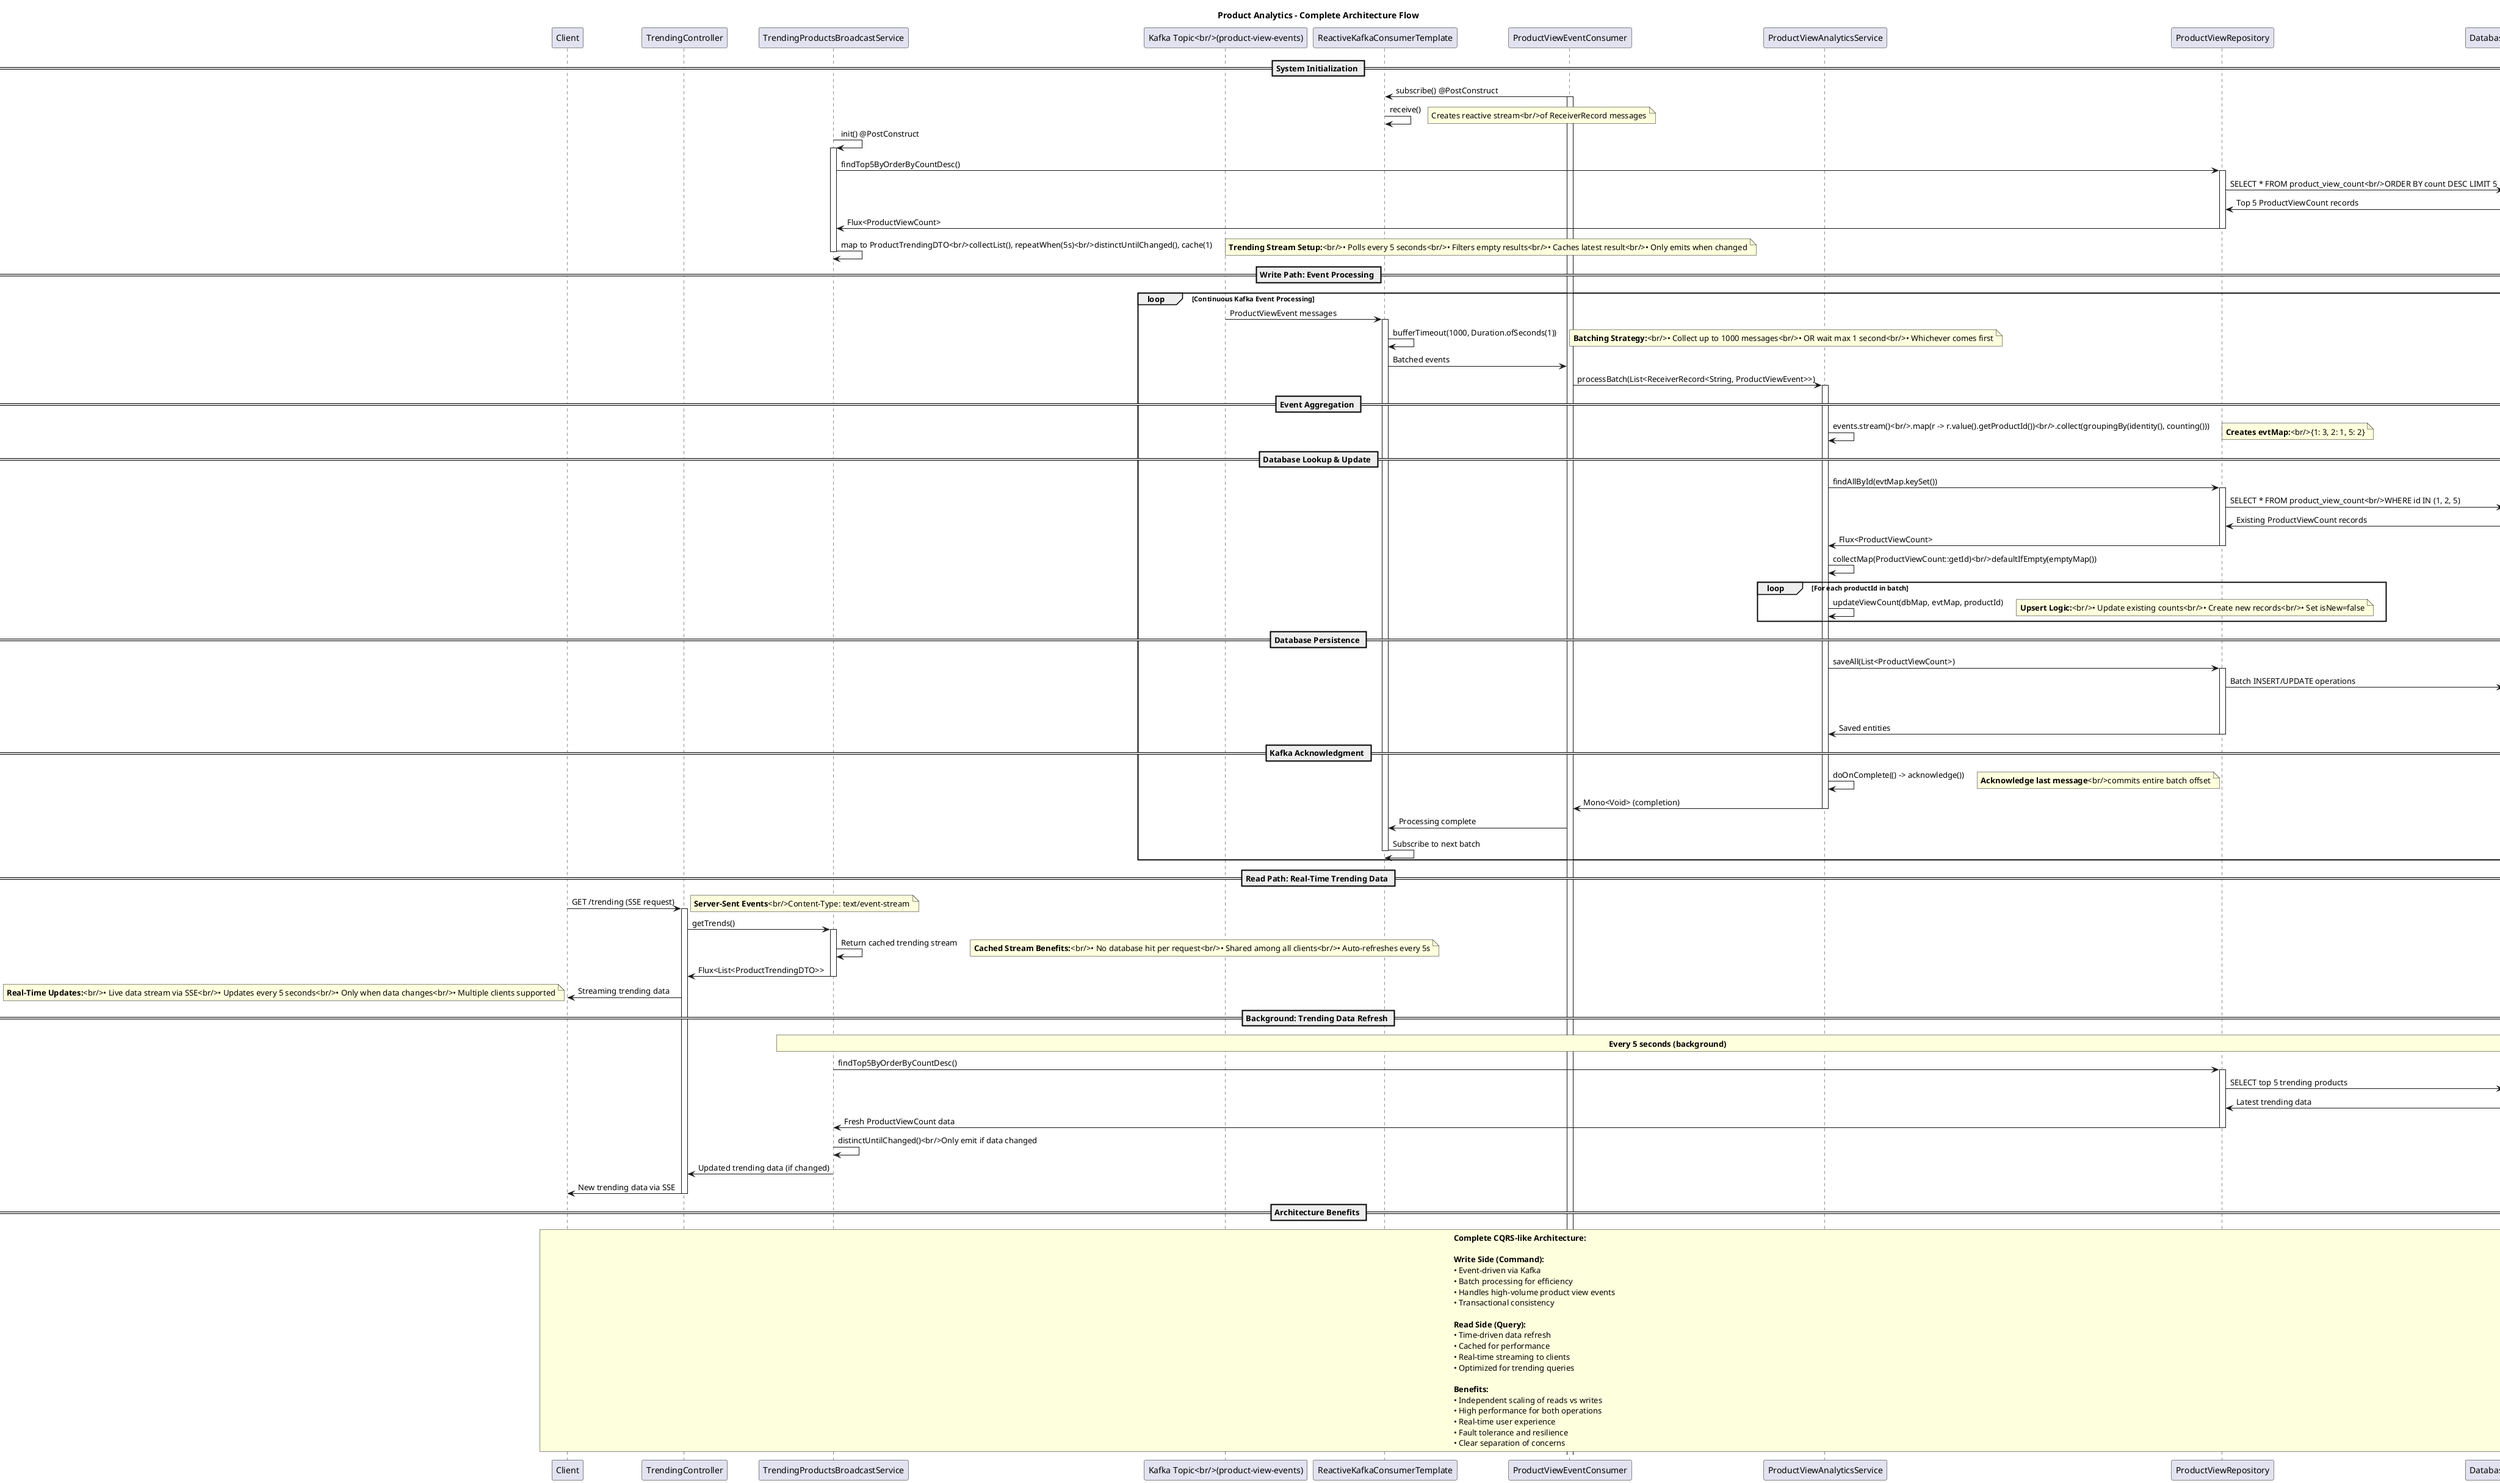 @startuml Product Analytics Sequence Diagram

title Product Analytics - Complete Architecture Flow

participant "Client" as Client
participant "TrendingController" as Controller
participant "TrendingProductsBroadcastService" as Broadcast
participant "Kafka Topic<br/>(product-view-events)" as Kafka
participant "ReactiveKafkaConsumerTemplate" as Template
participant "ProductViewEventConsumer" as Consumer
participant "ProductViewAnalyticsService" as Analytics
participant "ProductViewRepository" as Repository
participant "Database<br/>(H2)" as DB

== System Initialization ==
Consumer -> Template: subscribe() @PostConstruct
activate Consumer
Template -> Template: receive()
note right: Creates reactive stream<br/>of ReceiverRecord messages

Broadcast -> Broadcast: init() @PostConstruct
activate Broadcast
Broadcast -> Repository: findTop5ByOrderByCountDesc()
activate Repository
Repository -> DB: SELECT * FROM product_view_count<br/>ORDER BY count DESC LIMIT 5
activate DB
DB -> Repository: Top 5 ProductViewCount records
deactivate DB
Repository -> Broadcast: Flux<ProductViewCount>
deactivate Repository

Broadcast -> Broadcast: map to ProductTrendingDTO<br/>collectList(), repeatWhen(5s)<br/>distinctUntilChanged(), cache(1)
note right: **Trending Stream Setup:**<br/>• Polls every 5 seconds<br/>• Filters empty results<br/>• Caches latest result<br/>• Only emits when changed
deactivate Broadcast

== Write Path: Event Processing ==
loop Continuous Kafka Event Processing
    Kafka -> Template: ProductViewEvent messages
    activate Template
    Template -> Template: bufferTimeout(1000, Duration.ofSeconds(1))
    note right: **Batching Strategy:**<br/>• Collect up to 1000 messages<br/>• OR wait max 1 second<br/>• Whichever comes first
    
    Template -> Consumer: Batched events
    Consumer -> Analytics: processBatch(List<ReceiverRecord<String, ProductViewEvent>>)
    activate Analytics
    
    == Event Aggregation ==
    Analytics -> Analytics: events.stream()<br/>.map(r -> r.value().getProductId())<br/>.collect(groupingBy(identity(), counting()))
    note right: **Creates evtMap:**<br/>{1: 3, 2: 1, 5: 2}
    
    == Database Lookup & Update ==
    Analytics -> Repository: findAllById(evtMap.keySet())
    activate Repository
    Repository -> DB: SELECT * FROM product_view_count<br/>WHERE id IN (1, 2, 5)
    activate DB
    DB -> Repository: Existing ProductViewCount records
    deactivate DB
    Repository -> Analytics: Flux<ProductViewCount>
    deactivate Repository
    
    Analytics -> Analytics: collectMap(ProductViewCount::getId)<br/>defaultIfEmpty(emptyMap())
    
    loop For each productId in batch
        Analytics -> Analytics: updateViewCount(dbMap, evtMap, productId)
        note right: **Upsert Logic:**<br/>• Update existing counts<br/>• Create new records<br/>• Set isNew=false
    end
    
    == Database Persistence ==
    Analytics -> Repository: saveAll(List<ProductViewCount>)
    activate Repository
    Repository -> DB: Batch INSERT/UPDATE operations
    activate DB
    DB -> DB: Upsert product view counts
    deactivate DB
    Repository -> Analytics: Saved entities
    deactivate Repository
    
    == Kafka Acknowledgment ==
    Analytics -> Analytics: doOnComplete(() -> acknowledge())
    note right: **Acknowledge last message**<br/>commits entire batch offset
    
    Analytics -> Consumer: Mono<Void> (completion)
    deactivate Analytics
    Consumer -> Template: Processing complete
    Template -> Template: Subscribe to next batch
    deactivate Template
end

== Read Path: Real-Time Trending Data ==
Client -> Controller: GET /trending (SSE request)
activate Controller
note right: **Server-Sent Events**<br/>Content-Type: text/event-stream

Controller -> Broadcast: getTrends()
activate Broadcast
Broadcast -> Broadcast: Return cached trending stream
note right: **Cached Stream Benefits:**<br/>• No database hit per request<br/>• Shared among all clients<br/>• Auto-refreshes every 5s

Broadcast -> Controller: Flux<List<ProductTrendingDTO>>
deactivate Broadcast

Controller -> Client: Streaming trending data
note left: **Real-Time Updates:**<br/>• Live data stream via SSE<br/>• Updates every 5 seconds<br/>• Only when data changes<br/>• Multiple clients supported

== Background: Trending Data Refresh ==
note over Broadcast, DB: **Every 5 seconds (background)**
Broadcast -> Repository: findTop5ByOrderByCountDesc()
activate Repository
Repository -> DB: SELECT top 5 trending products
activate DB
DB -> Repository: Latest trending data
deactivate DB
Repository -> Broadcast: Fresh ProductViewCount data
deactivate Repository
Broadcast -> Broadcast: distinctUntilChanged()<br/>Only emit if data changed
Broadcast -> Controller: Updated trending data (if changed)
Controller -> Client: New trending data via SSE

deactivate Controller

== Architecture Benefits ==
note over Client, DB
  **Complete CQRS-like Architecture:**
  
  **Write Side (Command):**
  • Event-driven via Kafka
  • Batch processing for efficiency
  • Handles high-volume product view events
  • Transactional consistency
  
  **Read Side (Query):**
  • Time-driven data refresh
  • Cached for performance
  • Real-time streaming to clients
  • Optimized for trending queries
  
  **Benefits:**
  • Independent scaling of reads vs writes
  • High performance for both operations
  • Real-time user experience
  • Fault tolerance and resilience
  • Clear separation of concerns
end note

@enduml